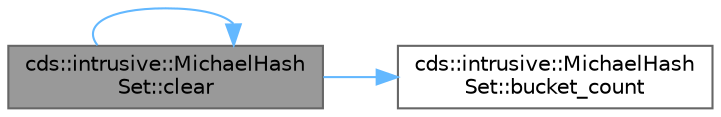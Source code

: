 digraph "cds::intrusive::MichaelHashSet::clear"
{
 // LATEX_PDF_SIZE
  bgcolor="transparent";
  edge [fontname=Helvetica,fontsize=10,labelfontname=Helvetica,labelfontsize=10];
  node [fontname=Helvetica,fontsize=10,shape=box,height=0.2,width=0.4];
  rankdir="LR";
  Node1 [id="Node000001",label="cds::intrusive::MichaelHash\lSet::clear",height=0.2,width=0.4,color="gray40", fillcolor="grey60", style="filled", fontcolor="black",tooltip="Clears the set (non-atomic)"];
  Node1 -> Node2 [id="edge1_Node000001_Node000002",color="steelblue1",style="solid",tooltip=" "];
  Node2 [id="Node000002",label="cds::intrusive::MichaelHash\lSet::bucket_count",height=0.2,width=0.4,color="grey40", fillcolor="white", style="filled",URL="$classcds_1_1intrusive_1_1_michael_hash_set.html#a9549167efdf98515e7392deef567f5d4",tooltip="Returns the size of hash table"];
  Node1 -> Node1 [id="edge2_Node000001_Node000001",color="steelblue1",style="solid",tooltip=" "];
}
